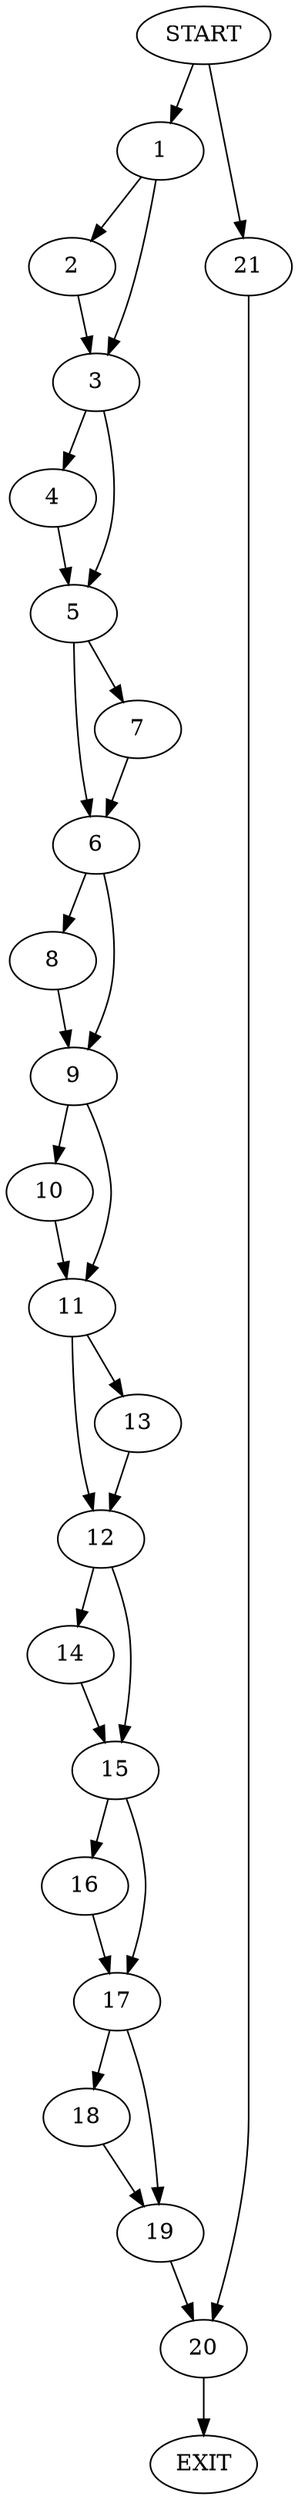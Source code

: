 digraph {
0 [label="START"]
22 [label="EXIT"]
0 -> 1
1 -> 2
1 -> 3
3 -> 4
3 -> 5
2 -> 3
4 -> 5
5 -> 6
5 -> 7
6 -> 8
6 -> 9
7 -> 6
9 -> 10
9 -> 11
8 -> 9
11 -> 12
11 -> 13
10 -> 11
13 -> 12
12 -> 14
12 -> 15
14 -> 15
15 -> 16
15 -> 17
17 -> 18
17 -> 19
16 -> 17
18 -> 19
19 -> 20
20 -> 22
0 -> 21
21 -> 20
}

